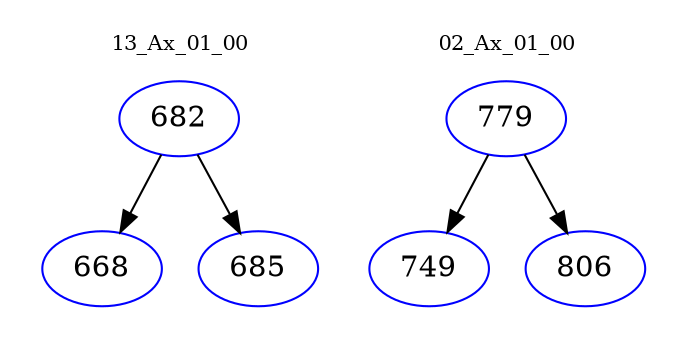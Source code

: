 digraph{
subgraph cluster_0 {
color = white
label = "13_Ax_01_00";
fontsize=10;
T0_682 [label="682", color="blue"]
T0_682 -> T0_668 [color="black"]
T0_668 [label="668", color="blue"]
T0_682 -> T0_685 [color="black"]
T0_685 [label="685", color="blue"]
}
subgraph cluster_1 {
color = white
label = "02_Ax_01_00";
fontsize=10;
T1_779 [label="779", color="blue"]
T1_779 -> T1_749 [color="black"]
T1_749 [label="749", color="blue"]
T1_779 -> T1_806 [color="black"]
T1_806 [label="806", color="blue"]
}
}

